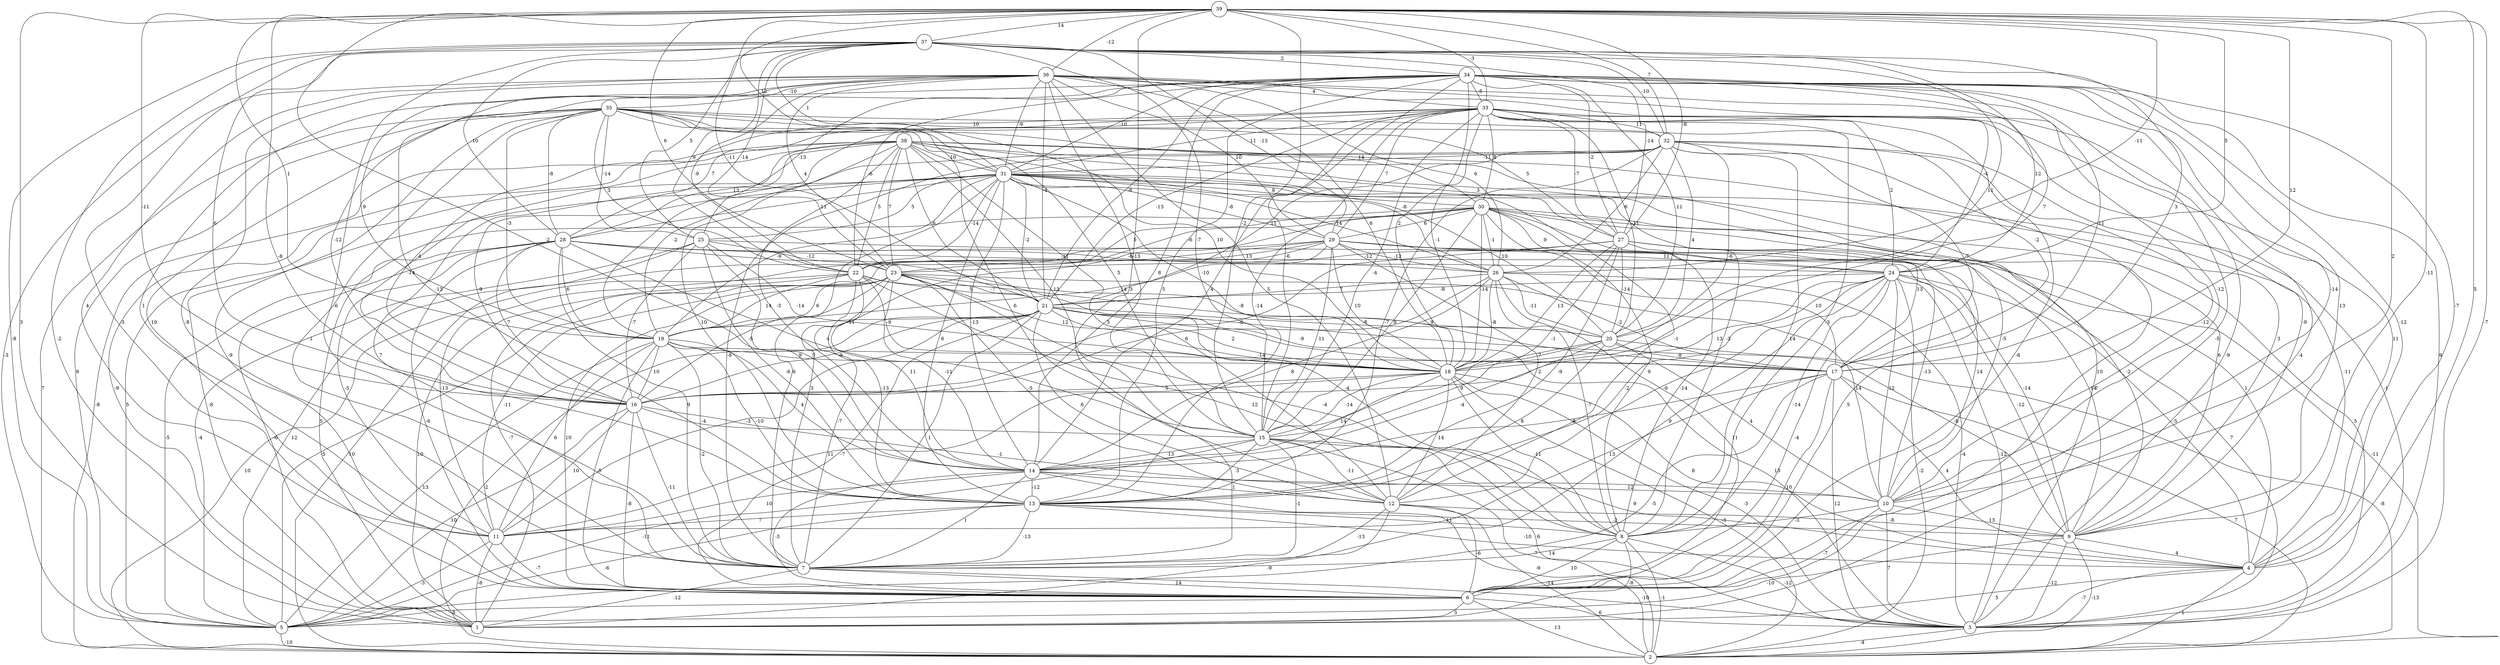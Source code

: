 graph { 
	 fontname="Helvetica,Arial,sans-serif" 
	 node [shape = circle]; 
	 39 -- 1 [label = "3"];
	 39 -- 3 [label = "-7"];
	 39 -- 4 [label = "5"];
	 39 -- 7 [label = "3"];
	 39 -- 9 [label = "-11"];
	 39 -- 10 [label = "2"];
	 39 -- 13 [label = "-8"];
	 39 -- 14 [label = "-2"];
	 39 -- 15 [label = "-2"];
	 39 -- 16 [label = "-11"];
	 39 -- 17 [label = "12"];
	 39 -- 19 [label = "1"];
	 39 -- 21 [label = "-11"];
	 39 -- 23 [label = "6"];
	 39 -- 24 [label = "5"];
	 39 -- 26 [label = "-11"];
	 39 -- 27 [label = "-8"];
	 39 -- 31 [label = "12"];
	 39 -- 32 [label = "7"];
	 39 -- 33 [label = "-3"];
	 39 -- 36 [label = "-12"];
	 39 -- 37 [label = "14"];
	 38 -- 1 [label = "-9"];
	 38 -- 2 [label = "-8"];
	 38 -- 3 [label = "-7"];
	 38 -- 7 [label = "7"];
	 38 -- 8 [label = "-3"];
	 38 -- 9 [label = "3"];
	 38 -- 12 [label = "3"];
	 38 -- 13 [label = "10"];
	 38 -- 14 [label = "-3"];
	 38 -- 15 [label = "13"];
	 38 -- 16 [label = "-14"];
	 38 -- 21 [label = "6"];
	 38 -- 22 [label = "5"];
	 38 -- 23 [label = "7"];
	 38 -- 26 [label = "-8"];
	 38 -- 27 [label = "3"];
	 38 -- 28 [label = "13"];
	 38 -- 31 [label = "10"];
	 37 -- 1 [label = "-2"];
	 37 -- 4 [label = "-7"];
	 37 -- 5 [label = "-8"];
	 37 -- 6 [label = "-3"];
	 37 -- 7 [label = "-6"];
	 37 -- 15 [label = "-7"];
	 37 -- 16 [label = "6"];
	 37 -- 17 [label = "3"];
	 37 -- 18 [label = "7"];
	 37 -- 20 [label = "11"];
	 37 -- 22 [label = "9"];
	 37 -- 23 [label = "-14"];
	 37 -- 25 [label = "5"];
	 37 -- 27 [label = "-14"];
	 37 -- 28 [label = "-10"];
	 37 -- 29 [label = "-13"];
	 37 -- 31 [label = "1"];
	 37 -- 32 [label = "-10"];
	 37 -- 34 [label = "2"];
	 36 -- 3 [label = "-9"];
	 36 -- 5 [label = "-3"];
	 36 -- 7 [label = "-8"];
	 36 -- 10 [label = "-12"];
	 36 -- 11 [label = "4"];
	 36 -- 12 [label = "5"];
	 36 -- 13 [label = "-13"];
	 36 -- 15 [label = "-13"];
	 36 -- 18 [label = "6"];
	 36 -- 19 [label = "9"];
	 36 -- 21 [label = "-4"];
	 36 -- 22 [label = "-9"];
	 36 -- 23 [label = "4"];
	 36 -- 24 [label = "-4"];
	 36 -- 26 [label = "6"];
	 36 -- 29 [label = "10"];
	 36 -- 31 [label = "-9"];
	 36 -- 33 [label = "4"];
	 36 -- 35 [label = "-10"];
	 35 -- 2 [label = "7"];
	 35 -- 5 [label = "8"];
	 35 -- 6 [label = "-9"];
	 35 -- 7 [label = "1"];
	 35 -- 11 [label = "10"];
	 35 -- 12 [label = "6"];
	 35 -- 15 [label = "5"];
	 35 -- 17 [label = "-2"];
	 35 -- 18 [label = "10"];
	 35 -- 19 [label = "-3"];
	 35 -- 22 [label = "3"];
	 35 -- 25 [label = "-14"];
	 35 -- 27 [label = "5"];
	 35 -- 28 [label = "-8"];
	 35 -- 30 [label = "14"];
	 35 -- 32 [label = "10"];
	 34 -- 1 [label = "-4"];
	 34 -- 3 [label = "9"];
	 34 -- 4 [label = "-12"];
	 34 -- 6 [label = "-5"];
	 34 -- 9 [label = "13"];
	 34 -- 10 [label = "-14"];
	 34 -- 11 [label = "1"];
	 34 -- 13 [label = "5"];
	 34 -- 14 [label = "8"];
	 34 -- 15 [label = "-6"];
	 34 -- 16 [label = "-12"];
	 34 -- 17 [label = "11"];
	 34 -- 18 [label = "2"];
	 34 -- 20 [label = "11"];
	 34 -- 21 [label = "-8"];
	 34 -- 22 [label = "-6"];
	 34 -- 24 [label = "12"];
	 34 -- 25 [label = "-13"];
	 34 -- 27 [label = "-2"];
	 34 -- 31 [label = "-10"];
	 34 -- 33 [label = "-5"];
	 33 -- 4 [label = "11"];
	 33 -- 6 [label = "-8"];
	 33 -- 8 [label = "-3"];
	 33 -- 9 [label = "-9"];
	 33 -- 13 [label = "-14"];
	 33 -- 14 [label = "4"];
	 33 -- 15 [label = "-4"];
	 33 -- 16 [label = "4"];
	 33 -- 18 [label = "-1"];
	 33 -- 19 [label = "2"];
	 33 -- 20 [label = "-11"];
	 33 -- 21 [label = "-13"];
	 33 -- 24 [label = "2"];
	 33 -- 27 [label = "-7"];
	 33 -- 28 [label = "7"];
	 33 -- 29 [label = "7"];
	 33 -- 30 [label = "8"];
	 33 -- 31 [label = "11"];
	 33 -- 32 [label = "11"];
	 32 -- 3 [label = "-1"];
	 32 -- 6 [label = "10"];
	 32 -- 7 [label = "-8"];
	 32 -- 8 [label = "14"];
	 32 -- 10 [label = "-12"];
	 32 -- 13 [label = "-7"];
	 32 -- 17 [label = "-7"];
	 32 -- 18 [label = "-6"];
	 32 -- 19 [label = "-2"];
	 32 -- 20 [label = "4"];
	 32 -- 21 [label = "11"];
	 32 -- 26 [label = "6"];
	 32 -- 31 [label = "-11"];
	 31 -- 1 [label = "-8"];
	 31 -- 4 [label = "-11"];
	 31 -- 5 [label = "5"];
	 31 -- 7 [label = "6"];
	 31 -- 9 [label = "6"];
	 31 -- 10 [label = "-5"];
	 31 -- 12 [label = "-1"];
	 31 -- 13 [label = "6"];
	 31 -- 14 [label = "-13"];
	 31 -- 16 [label = "-9"];
	 31 -- 18 [label = "-10"];
	 31 -- 19 [label = "-9"];
	 31 -- 20 [label = "10"];
	 31 -- 21 [label = "-2"];
	 31 -- 22 [label = "-14"];
	 31 -- 25 [label = "5"];
	 31 -- 26 [label = "14"];
	 31 -- 28 [label = "11"];
	 31 -- 29 [label = "-8"];
	 31 -- 30 [label = "8"];
	 30 -- 1 [label = "5"];
	 30 -- 3 [label = "5"];
	 30 -- 4 [label = "1"];
	 30 -- 6 [label = "5"];
	 30 -- 7 [label = "3"];
	 30 -- 8 [label = "9"];
	 30 -- 9 [label = "-2"];
	 30 -- 15 [label = "9"];
	 30 -- 17 [label = "13"];
	 30 -- 18 [label = "-14"];
	 30 -- 22 [label = "5"];
	 30 -- 23 [label = "-6"];
	 30 -- 24 [label = "9"];
	 30 -- 26 [label = "-1"];
	 30 -- 29 [label = "6"];
	 29 -- 1 [label = "-7"];
	 29 -- 5 [label = "12"];
	 29 -- 10 [label = "14"];
	 29 -- 11 [label = "-13"];
	 29 -- 12 [label = "2"];
	 29 -- 15 [label = "11"];
	 29 -- 17 [label = "10"];
	 29 -- 18 [label = "10"];
	 29 -- 19 [label = "-14"];
	 29 -- 22 [label = "13"];
	 29 -- 24 [label = "11"];
	 29 -- 26 [label = "-12"];
	 28 -- 1 [label = "-6"];
	 28 -- 5 [label = "-5"];
	 28 -- 6 [label = "-6"];
	 28 -- 7 [label = "9"];
	 28 -- 8 [label = "-4"];
	 28 -- 10 [label = "-13"];
	 28 -- 11 [label = "-5"];
	 28 -- 15 [label = "4"];
	 28 -- 16 [label = "7"];
	 28 -- 19 [label = "6"];
	 28 -- 24 [label = "-6"];
	 28 -- 26 [label = "-11"];
	 27 -- 2 [label = "-11"];
	 27 -- 3 [label = "7"];
	 27 -- 8 [label = "-14"];
	 27 -- 9 [label = "14"];
	 27 -- 13 [label = "-9"];
	 27 -- 15 [label = "-1"];
	 27 -- 16 [label = "-6"];
	 27 -- 18 [label = "13"];
	 27 -- 20 [label = "-14"];
	 27 -- 23 [label = "-12"];
	 26 -- 3 [label = "-4"];
	 26 -- 6 [label = "11"];
	 26 -- 8 [label = "-7"];
	 26 -- 14 [label = "8"];
	 26 -- 16 [label = "6"];
	 26 -- 17 [label = "-2"];
	 26 -- 18 [label = "-8"];
	 26 -- 20 [label = "-11"];
	 26 -- 21 [label = "7"];
	 25 -- 2 [label = "10"];
	 25 -- 5 [label = "-4"];
	 25 -- 9 [label = "-14"];
	 25 -- 13 [label = "-6"];
	 25 -- 14 [label = "5"];
	 25 -- 16 [label = "-7"];
	 25 -- 18 [label = "-14"];
	 25 -- 23 [label = "-12"];
	 24 -- 2 [label = "-2"];
	 24 -- 3 [label = "-12"];
	 24 -- 4 [label = "-5"];
	 24 -- 6 [label = "-4"];
	 24 -- 7 [label = "9"];
	 24 -- 8 [label = "-14"];
	 24 -- 9 [label = "-12"];
	 24 -- 10 [label = "12"];
	 24 -- 12 [label = "-9"];
	 24 -- 13 [label = "-2"];
	 24 -- 16 [label = "13"];
	 24 -- 21 [label = "-8"];
	 23 -- 5 [label = "-5"];
	 23 -- 6 [label = "10"];
	 23 -- 7 [label = "-7"];
	 23 -- 8 [label = "-4"];
	 23 -- 10 [label = "14"];
	 23 -- 11 [label = "-11"];
	 23 -- 12 [label = "-5"];
	 23 -- 14 [label = "-11"];
	 23 -- 16 [label = "-5"];
	 23 -- 17 [label = "9"];
	 23 -- 18 [label = "12"];
	 23 -- 19 [label = "6"];
	 23 -- 21 [label = "-7"];
	 22 -- 1 [label = "10"];
	 22 -- 2 [label = "10"];
	 22 -- 8 [label = "12"];
	 22 -- 13 [label = "-13"];
	 22 -- 14 [label = "11"];
	 22 -- 18 [label = "-9"];
	 22 -- 19 [label = "14"];
	 22 -- 20 [label = "-8"];
	 22 -- 21 [label = "5"];
	 21 -- 2 [label = "-2"];
	 21 -- 3 [label = "13"];
	 21 -- 6 [label = "-7"];
	 21 -- 7 [label = "1"];
	 21 -- 9 [label = "-8"];
	 21 -- 11 [label = "-3"];
	 21 -- 12 [label = "6"];
	 21 -- 16 [label = "-9"];
	 21 -- 17 [label = "-9"];
	 21 -- 18 [label = "2"];
	 21 -- 19 [label = "11"];
	 21 -- 20 [label = "-8"];
	 20 -- 2 [label = "-8"];
	 20 -- 10 [label = "4"];
	 20 -- 13 [label = "8"];
	 20 -- 14 [label = "-4"];
	 20 -- 15 [label = "9"];
	 20 -- 17 [label = "-8"];
	 20 -- 18 [label = "7"];
	 19 -- 5 [label = "13"];
	 19 -- 6 [label = "-5"];
	 19 -- 7 [label = "-2"];
	 19 -- 11 [label = "6"];
	 19 -- 13 [label = "-10"];
	 19 -- 14 [label = "4"];
	 19 -- 16 [label = "10"];
	 19 -- 17 [label = "-14"];
	 19 -- 18 [label = "9"];
	 18 -- 2 [label = "-3"];
	 18 -- 3 [label = "-3"];
	 18 -- 4 [label = "8"];
	 18 -- 8 [label = "-11"];
	 18 -- 11 [label = "11"];
	 18 -- 12 [label = "14"];
	 18 -- 14 [label = "14"];
	 18 -- 15 [label = "-14"];
	 18 -- 16 [label = "5"];
	 17 -- 2 [label = "7"];
	 17 -- 3 [label = "12"];
	 17 -- 4 [label = "4"];
	 17 -- 5 [label = "-5"];
	 17 -- 6 [label = "10"];
	 17 -- 11 [label = "13"];
	 17 -- 14 [label = "-8"];
	 16 -- 5 [label = "10"];
	 16 -- 6 [label = "-8"];
	 16 -- 7 [label = "-11"];
	 16 -- 10 [label = "-1"];
	 16 -- 11 [label = "10"];
	 16 -- 15 [label = "-4"];
	 15 -- 2 [label = "-7"];
	 15 -- 3 [label = "6"];
	 15 -- 4 [label = "9"];
	 15 -- 5 [label = "-11"];
	 15 -- 7 [label = "-1"];
	 15 -- 12 [label = "-11"];
	 15 -- 13 [label = "3"];
	 15 -- 14 [label = "13"];
	 14 -- 2 [label = "-9"];
	 14 -- 6 [label = "-3"];
	 14 -- 7 [label = "1"];
	 14 -- 10 [label = "12"];
	 14 -- 11 [label = "10"];
	 14 -- 12 [label = "1"];
	 14 -- 13 [label = "-12"];
	 13 -- 4 [label = "-10"];
	 13 -- 5 [label = "-6"];
	 13 -- 7 [label = "-13"];
	 13 -- 8 [label = "11"];
	 13 -- 9 [label = "-2"];
	 13 -- 11 [label = "7"];
	 12 -- 1 [label = "-9"];
	 12 -- 2 [label = "-14"];
	 12 -- 6 [label = "-6"];
	 12 -- 7 [label = "-13"];
	 12 -- 9 [label = "-8"];
	 11 -- 1 [label = "-8"];
	 11 -- 5 [label = "-3"];
	 11 -- 6 [label = "-7"];
	 10 -- 3 [label = "7"];
	 10 -- 6 [label = "-7"];
	 10 -- 8 [label = "-3"];
	 10 -- 9 [label = "13"];
	 9 -- 2 [label = "-13"];
	 9 -- 3 [label = "-12"];
	 9 -- 4 [label = "4"];
	 9 -- 5 [label = "-10"];
	 8 -- 1 [label = "-8"];
	 8 -- 2 [label = "-1"];
	 8 -- 3 [label = "-12"];
	 8 -- 6 [label = "10"];
	 8 -- 7 [label = "14"];
	 7 -- 1 [label = "-12"];
	 7 -- 3 [label = "-10"];
	 7 -- 6 [label = "14"];
	 6 -- 1 [label = "3"];
	 6 -- 2 [label = "13"];
	 6 -- 3 [label = "6"];
	 6 -- 5 [label = "-8"];
	 5 -- 2 [label = "-10"];
	 4 -- 1 [label = "5"];
	 4 -- 2 [label = "1"];
	 4 -- 3 [label = "-7"];
	 3 -- 2 [label = "-4"];
	 1;
	 2;
	 3;
	 4;
	 5;
	 6;
	 7;
	 8;
	 9;
	 10;
	 11;
	 12;
	 13;
	 14;
	 15;
	 16;
	 17;
	 18;
	 19;
	 20;
	 21;
	 22;
	 23;
	 24;
	 25;
	 26;
	 27;
	 28;
	 29;
	 30;
	 31;
	 32;
	 33;
	 34;
	 35;
	 36;
	 37;
	 38;
	 39;
}

